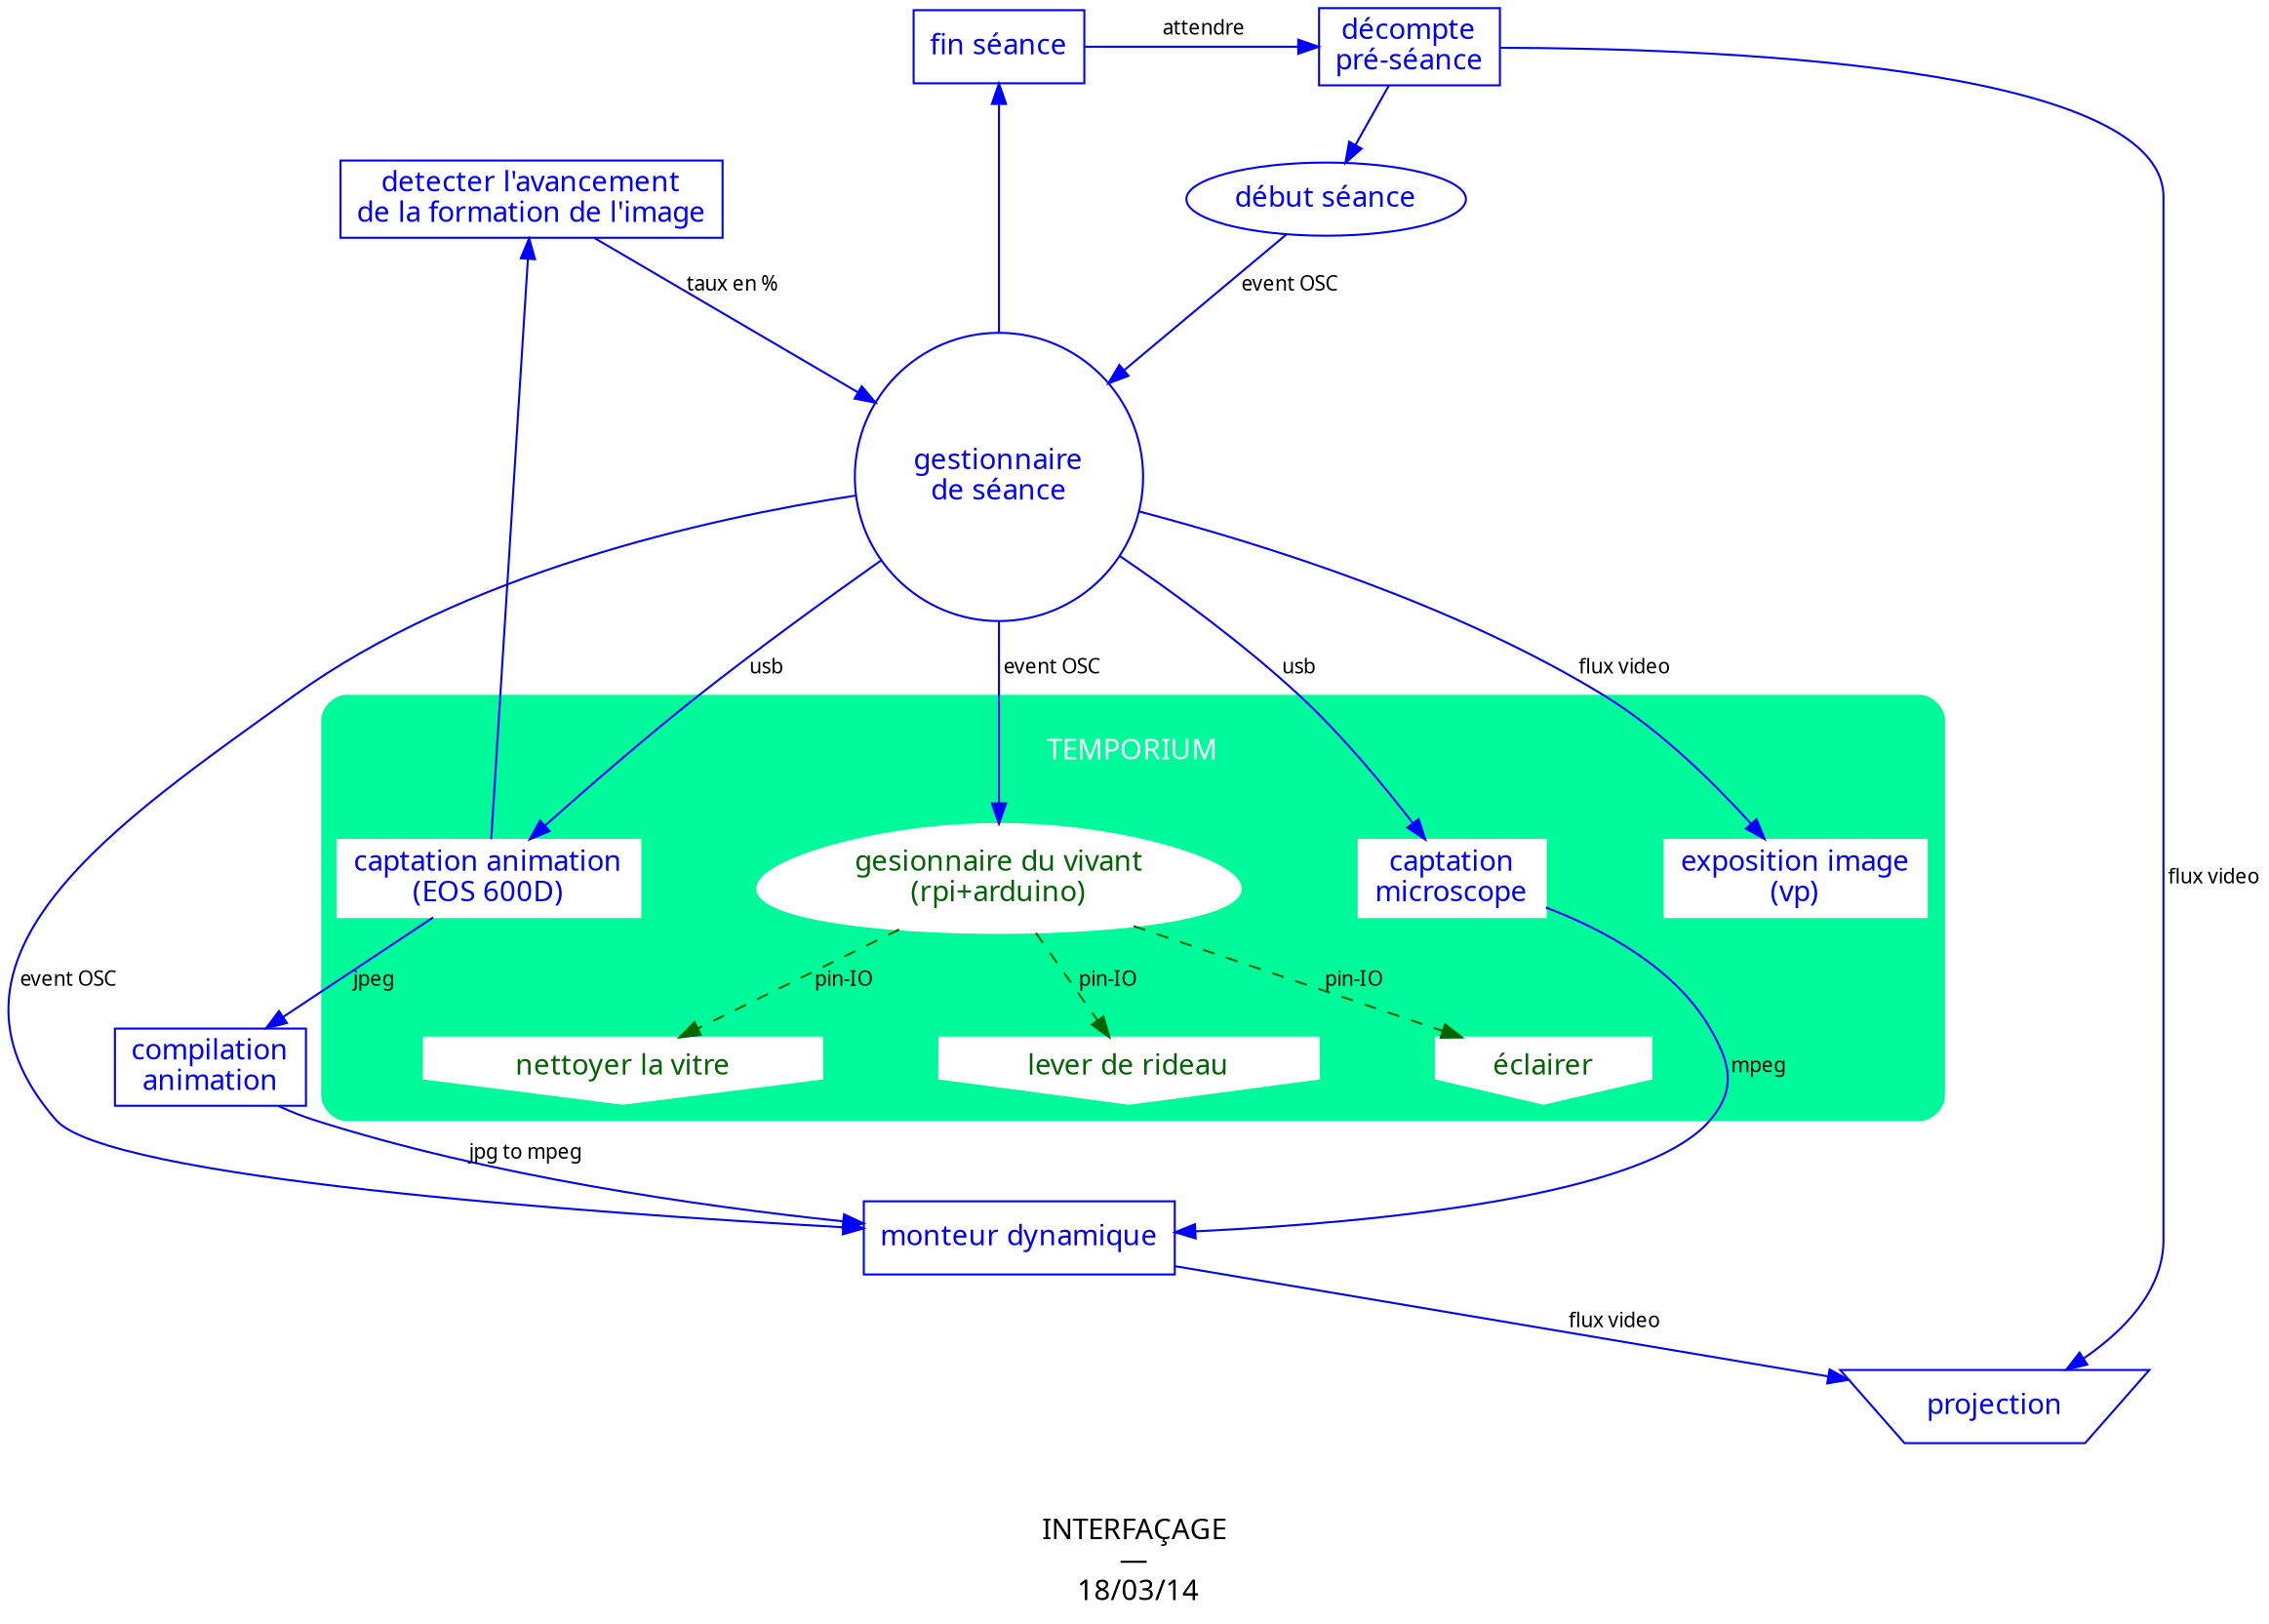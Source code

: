 digraph {
  label="\n\nINTERFAÇAGE\n—\n 18/03/14"
  
  rankdir="TB"
  nodesep = .8
  
  fontsize=14
  fontname="myriadpro"
  
  node[fontsize=14, fontname="myriadpro", fontcolor=blue, color=blue, shape=box]
  edge[fontsize=10, fontname="monaco", color=blue]
  
  subgraph cluster_tempo {
    
    label="\nTEMPORIUM\n\n"
    style="filled"
    color=mediumspringgreen
		style="filled,rounded"
		fontcolor=white

    node[style="filled", color=white]


    capta_micro
    capta_macro
		expo_vp

		node[style="filled", fontcolor=darkgreen, shape=invhouse]
    edge[color=darkgreen]
		tempo_eclairage
    tempo_nettoyage
    tempo_devoiler
		life_manager
		life_manager -> {tempo_eclairage, tempo_nettoyage, tempo_devoiler}  [label=" pin-IO", style="dashed"]
	  
  }
	
  {montage_dynamique,seance_decompte} -> projection [label=" flux video"]

  
	conduite -> life_manager 							[label=" event OSC"]
  conduite -> seance_end 								[label=" "]
	conduite -> {capta_macro,capta_micro} [label=" usb"]
	conduite -> expo_vp 									[label=" flux video"]


  detecter_formation -> conduite [label=" taux en %"] 
  
  seance_end -> seance_decompte [label=" attendre"]
  seance_start -> conduite  -> montage_dynamique [label=" event OSC"]
  seance_decompte -> seance_start
    
  capta_micro -> montage_dynamique   [label=" mpeg"]
  capta_macro -> capta_macro_compil [label=" jpeg"]
  capta_macro_compil -> montage_dynamique [label=" jpg to mpeg"]
  capta_macro -> detecter_formation
  
  
	// ranking
	{
		rank="same"
		seance_end
		seance_decompte
	}
	
	// labels
	{
      seance_end      	[label="fin séance"]
      seance_decompte 	[label="décompte\npré-séance"]
      seance_start    	[label="début séance", shape=oval]
 
      capta_micro	  		[label="captation\nmicroscope"]
      capta_macro	  		[label="captation animation\n(EOS 600D)"]
 			capta_macro_compil[label="compilation\nanimation"]

      tempo_eclairage 	[label="éclairer"]
      tempo_nettoyage 	[label="nettoyer la vitre"]
      tempo_devoiler  	[label="lever de rideau"]

			detecter_formation[label="detecter l'avancement\nde la formation de l'image"]

			life_manager			[label="gesionnaire du vivant\n(rpi+arduino)", shape=egg]
			projection				[shape=invtrapezium]
			expo_vp						[label="exposition image\n(vp)"]
			conduite					[label="gestionnaire\nde séance"shape=circle]
			
			montage_dynamique [label="monteur dynamique"]
	}

}